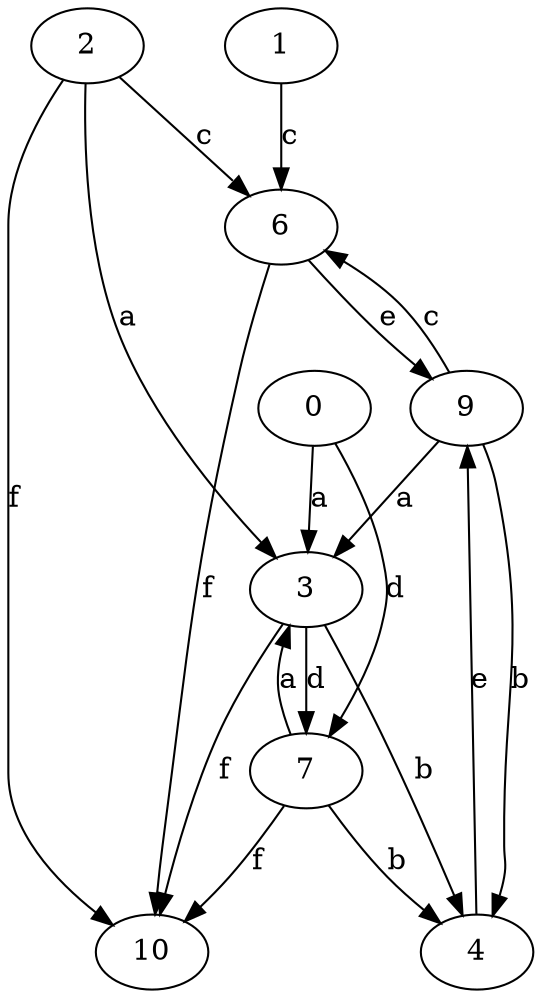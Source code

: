 strict digraph  {
1;
2;
3;
4;
6;
7;
0;
9;
10;
1 -> 6  [label=c];
2 -> 3  [label=a];
2 -> 6  [label=c];
2 -> 10  [label=f];
3 -> 4  [label=b];
3 -> 7  [label=d];
3 -> 10  [label=f];
4 -> 9  [label=e];
6 -> 9  [label=e];
6 -> 10  [label=f];
7 -> 3  [label=a];
7 -> 4  [label=b];
7 -> 10  [label=f];
0 -> 3  [label=a];
0 -> 7  [label=d];
9 -> 3  [label=a];
9 -> 4  [label=b];
9 -> 6  [label=c];
}
